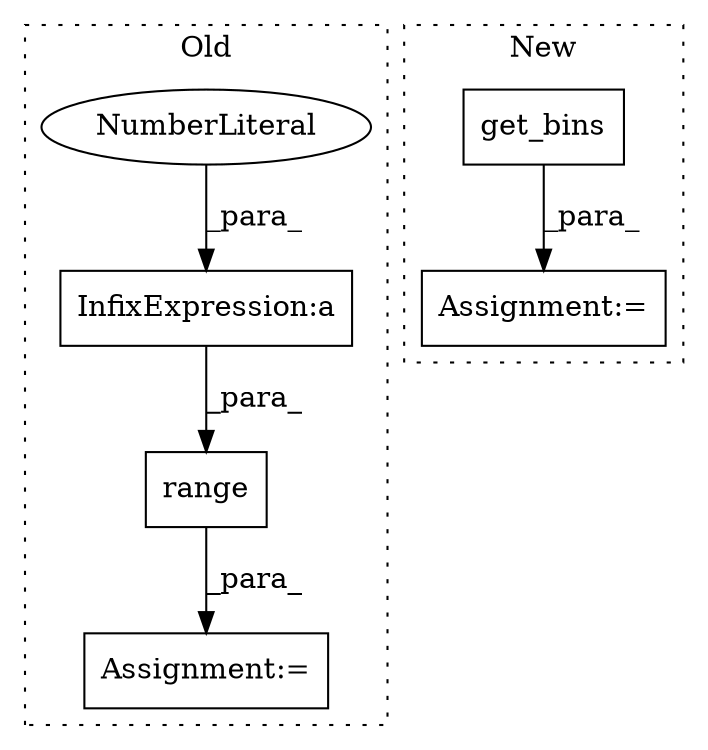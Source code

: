 digraph G {
subgraph cluster0 {
1 [label="range" a="32" s="3451,3486" l="6,1" shape="box"];
3 [label="Assignment:=" a="7" s="3450" l="1" shape="box"];
4 [label="InfixExpression:a" a="27" s="3482" l="3" shape="box"];
5 [label="NumberLiteral" a="34" s="3485" l="1" shape="ellipse"];
label = "Old";
style="dotted";
}
subgraph cluster1 {
2 [label="get_bins" a="32" s="3477,3492" l="9,1" shape="box"];
6 [label="Assignment:=" a="7" s="3476" l="1" shape="box"];
label = "New";
style="dotted";
}
1 -> 3 [label="_para_"];
2 -> 6 [label="_para_"];
4 -> 1 [label="_para_"];
5 -> 4 [label="_para_"];
}